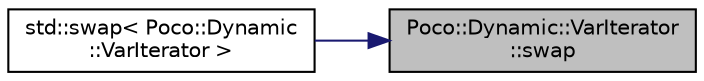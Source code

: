 digraph "Poco::Dynamic::VarIterator::swap"
{
 // LATEX_PDF_SIZE
  edge [fontname="Helvetica",fontsize="10",labelfontname="Helvetica",labelfontsize="10"];
  node [fontname="Helvetica",fontsize="10",shape=record];
  rankdir="RL";
  Node1 [label="Poco::Dynamic::VarIterator\l::swap",height=0.2,width=0.4,color="black", fillcolor="grey75", style="filled", fontcolor="black",tooltip=" "];
  Node1 -> Node2 [dir="back",color="midnightblue",fontsize="10",style="solid",fontname="Helvetica"];
  Node2 [label="std::swap\< Poco::Dynamic\l::VarIterator \>",height=0.2,width=0.4,color="black", fillcolor="white", style="filled",URL="$namespacestd.html#ae0a53a53315f953331a74d63e9ebc681",tooltip="Full template specalization of std:::swap for VarIterator."];
}
